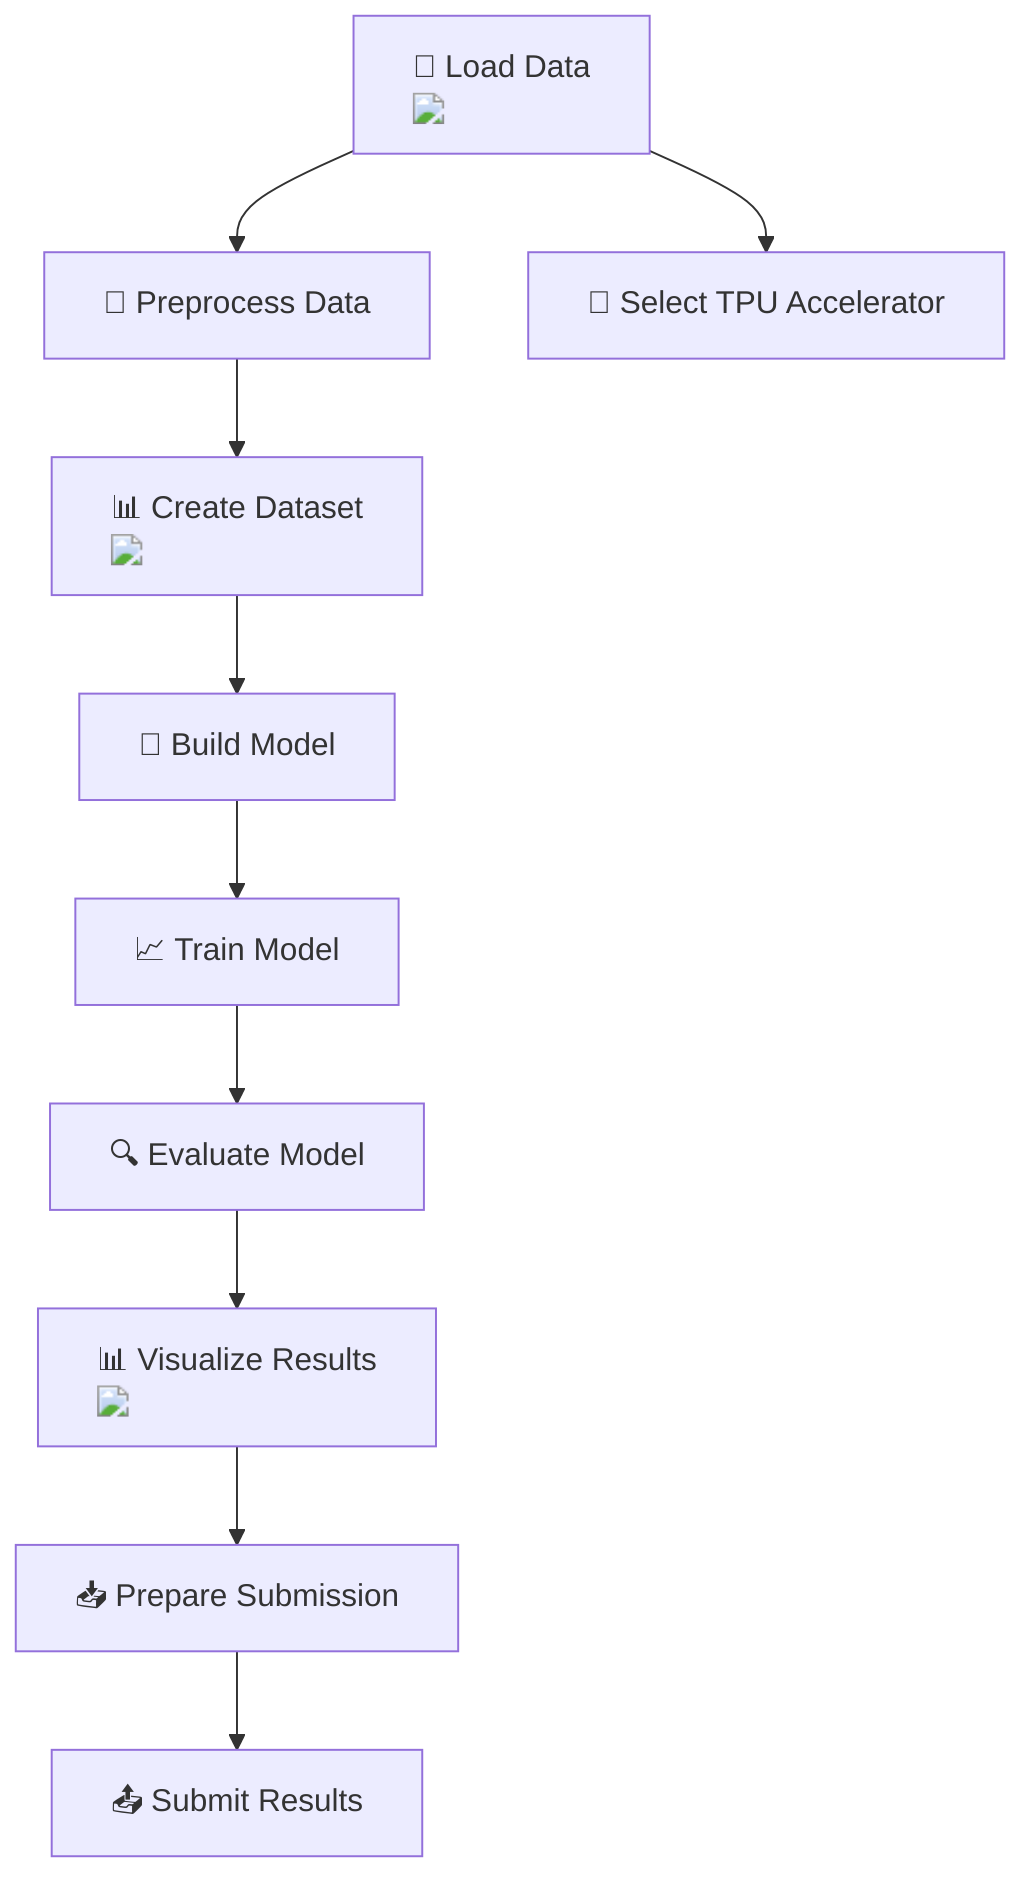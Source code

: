 graph TD;
    A["🔄 Load Data<br/><img src='icons/file.svg' />"] --> B["📝 Preprocess Data"];
    B --> C["📊 Create Dataset<br/><img src='icons/table.svg' />"];
    C --> D["🧠 Build Model"];
    D --> E["📈 Train Model"];
    E --> F["🔍 Evaluate Model"];
    F --> G["📊 Visualize Results<br/><img src='dummy_plots/hist_template.svg' />"];
    G --> H["📥 Prepare Submission"];
    
    A["🔄 Load Data<br/><img src='icons/file.svg' />"] --> I["🚀 Select TPU Accelerator"];
    H --> J["📤 Submit Results"];
